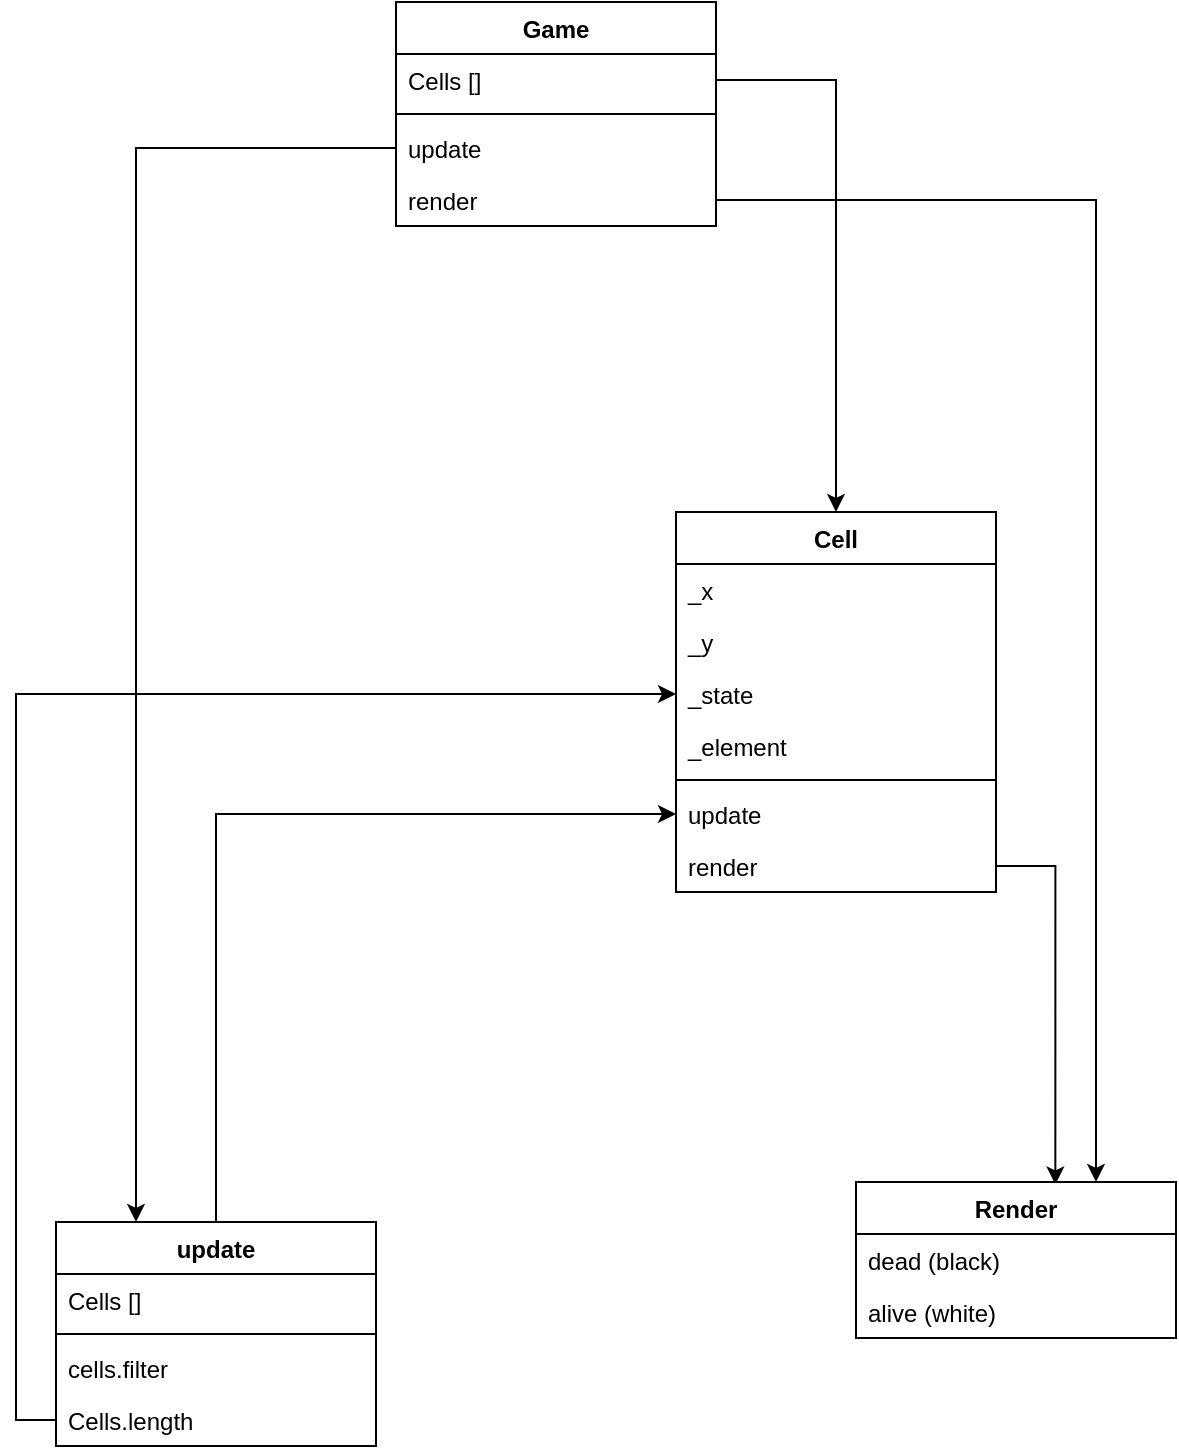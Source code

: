 <mxfile version="14.5.4" type="device"><diagram id="m9VHZ8ccbnxekbx0TsiB" name="Page-1"><mxGraphModel dx="794" dy="480" grid="1" gridSize="10" guides="1" tooltips="1" connect="1" arrows="1" fold="1" page="1" pageScale="1" pageWidth="827" pageHeight="1169" math="0" shadow="0"><root><mxCell id="0"/><mxCell id="1" parent="0"/><mxCell id="a9D-U9iC4W8unJGEGqEL-8" style="edgeStyle=orthogonalEdgeStyle;rounded=0;orthogonalLoop=1;jettySize=auto;html=1;exitX=1;exitY=0.5;exitDx=0;exitDy=0;entryX=0.5;entryY=0;entryDx=0;entryDy=0;" edge="1" parent="1" source="a9D-U9iC4W8unJGEGqEL-11" target="a9D-U9iC4W8unJGEGqEL-16"><mxGeometry relative="1" as="geometry"><mxPoint x="550" y="209" as="sourcePoint"/><mxPoint x="496" y="393" as="targetPoint"/></mxGeometry></mxCell><mxCell id="a9D-U9iC4W8unJGEGqEL-10" value="Game" style="swimlane;fontStyle=1;align=center;verticalAlign=top;childLayout=stackLayout;horizontal=1;startSize=26;horizontalStack=0;resizeParent=1;resizeParentMax=0;resizeLast=0;collapsible=1;marginBottom=0;" vertex="1" parent="1"><mxGeometry x="260" y="170" width="160" height="112" as="geometry"/></mxCell><mxCell id="a9D-U9iC4W8unJGEGqEL-11" value="Cells []" style="text;strokeColor=none;fillColor=none;align=left;verticalAlign=top;spacingLeft=4;spacingRight=4;overflow=hidden;rotatable=0;points=[[0,0.5],[1,0.5]];portConstraint=eastwest;" vertex="1" parent="a9D-U9iC4W8unJGEGqEL-10"><mxGeometry y="26" width="160" height="26" as="geometry"/></mxCell><mxCell id="a9D-U9iC4W8unJGEGqEL-12" value="" style="line;strokeWidth=1;fillColor=none;align=left;verticalAlign=middle;spacingTop=-1;spacingLeft=3;spacingRight=3;rotatable=0;labelPosition=right;points=[];portConstraint=eastwest;" vertex="1" parent="a9D-U9iC4W8unJGEGqEL-10"><mxGeometry y="52" width="160" height="8" as="geometry"/></mxCell><mxCell id="a9D-U9iC4W8unJGEGqEL-15" value="update" style="text;strokeColor=none;fillColor=none;align=left;verticalAlign=top;spacingLeft=4;spacingRight=4;overflow=hidden;rotatable=0;points=[[0,0.5],[1,0.5]];portConstraint=eastwest;" vertex="1" parent="a9D-U9iC4W8unJGEGqEL-10"><mxGeometry y="60" width="160" height="26" as="geometry"/></mxCell><mxCell id="a9D-U9iC4W8unJGEGqEL-13" value="render" style="text;strokeColor=none;fillColor=none;align=left;verticalAlign=top;spacingLeft=4;spacingRight=4;overflow=hidden;rotatable=0;points=[[0,0.5],[1,0.5]];portConstraint=eastwest;" vertex="1" parent="a9D-U9iC4W8unJGEGqEL-10"><mxGeometry y="86" width="160" height="26" as="geometry"/></mxCell><mxCell id="a9D-U9iC4W8unJGEGqEL-16" value="Cell" style="swimlane;fontStyle=1;align=center;verticalAlign=top;childLayout=stackLayout;horizontal=1;startSize=26;horizontalStack=0;resizeParent=1;resizeParentMax=0;resizeLast=0;collapsible=1;marginBottom=0;" vertex="1" parent="1"><mxGeometry x="400" y="425" width="160" height="190" as="geometry"/></mxCell><mxCell id="a9D-U9iC4W8unJGEGqEL-17" value="_x" style="text;strokeColor=none;fillColor=none;align=left;verticalAlign=top;spacingLeft=4;spacingRight=4;overflow=hidden;rotatable=0;points=[[0,0.5],[1,0.5]];portConstraint=eastwest;" vertex="1" parent="a9D-U9iC4W8unJGEGqEL-16"><mxGeometry y="26" width="160" height="26" as="geometry"/></mxCell><mxCell id="a9D-U9iC4W8unJGEGqEL-26" value="_y" style="text;strokeColor=none;fillColor=none;align=left;verticalAlign=top;spacingLeft=4;spacingRight=4;overflow=hidden;rotatable=0;points=[[0,0.5],[1,0.5]];portConstraint=eastwest;" vertex="1" parent="a9D-U9iC4W8unJGEGqEL-16"><mxGeometry y="52" width="160" height="26" as="geometry"/></mxCell><mxCell id="a9D-U9iC4W8unJGEGqEL-27" value="_state" style="text;strokeColor=none;fillColor=none;align=left;verticalAlign=top;spacingLeft=4;spacingRight=4;overflow=hidden;rotatable=0;points=[[0,0.5],[1,0.5]];portConstraint=eastwest;" vertex="1" parent="a9D-U9iC4W8unJGEGqEL-16"><mxGeometry y="78" width="160" height="26" as="geometry"/></mxCell><mxCell id="a9D-U9iC4W8unJGEGqEL-25" value="_element" style="text;strokeColor=none;fillColor=none;align=left;verticalAlign=top;spacingLeft=4;spacingRight=4;overflow=hidden;rotatable=0;points=[[0,0.5],[1,0.5]];portConstraint=eastwest;" vertex="1" parent="a9D-U9iC4W8unJGEGqEL-16"><mxGeometry y="104" width="160" height="26" as="geometry"/></mxCell><mxCell id="a9D-U9iC4W8unJGEGqEL-18" value="" style="line;strokeWidth=1;fillColor=none;align=left;verticalAlign=middle;spacingTop=-1;spacingLeft=3;spacingRight=3;rotatable=0;labelPosition=right;points=[];portConstraint=eastwest;" vertex="1" parent="a9D-U9iC4W8unJGEGqEL-16"><mxGeometry y="130" width="160" height="8" as="geometry"/></mxCell><mxCell id="a9D-U9iC4W8unJGEGqEL-21" value="update" style="text;strokeColor=none;fillColor=none;align=left;verticalAlign=top;spacingLeft=4;spacingRight=4;overflow=hidden;rotatable=0;points=[[0,0.5],[1,0.5]];portConstraint=eastwest;" vertex="1" parent="a9D-U9iC4W8unJGEGqEL-16"><mxGeometry y="138" width="160" height="26" as="geometry"/></mxCell><mxCell id="a9D-U9iC4W8unJGEGqEL-19" value="render" style="text;strokeColor=none;fillColor=none;align=left;verticalAlign=top;spacingLeft=4;spacingRight=4;overflow=hidden;rotatable=0;points=[[0,0.5],[1,0.5]];portConstraint=eastwest;" vertex="1" parent="a9D-U9iC4W8unJGEGqEL-16"><mxGeometry y="164" width="160" height="26" as="geometry"/></mxCell><mxCell id="a9D-U9iC4W8unJGEGqEL-42" style="edgeStyle=orthogonalEdgeStyle;rounded=0;orthogonalLoop=1;jettySize=auto;html=1;exitX=0.5;exitY=0;exitDx=0;exitDy=0;" edge="1" parent="1" source="a9D-U9iC4W8unJGEGqEL-28" target="a9D-U9iC4W8unJGEGqEL-21"><mxGeometry relative="1" as="geometry"/></mxCell><mxCell id="a9D-U9iC4W8unJGEGqEL-28" value="update" style="swimlane;fontStyle=1;align=center;verticalAlign=top;childLayout=stackLayout;horizontal=1;startSize=26;horizontalStack=0;resizeParent=1;resizeParentMax=0;resizeLast=0;collapsible=1;marginBottom=0;" vertex="1" parent="1"><mxGeometry x="90" y="780" width="160" height="112" as="geometry"/></mxCell><mxCell id="a9D-U9iC4W8unJGEGqEL-29" value="Cells []" style="text;strokeColor=none;fillColor=none;align=left;verticalAlign=top;spacingLeft=4;spacingRight=4;overflow=hidden;rotatable=0;points=[[0,0.5],[1,0.5]];portConstraint=eastwest;" vertex="1" parent="a9D-U9iC4W8unJGEGqEL-28"><mxGeometry y="26" width="160" height="26" as="geometry"/></mxCell><mxCell id="a9D-U9iC4W8unJGEGqEL-30" value="" style="line;strokeWidth=1;fillColor=none;align=left;verticalAlign=middle;spacingTop=-1;spacingLeft=3;spacingRight=3;rotatable=0;labelPosition=right;points=[];portConstraint=eastwest;" vertex="1" parent="a9D-U9iC4W8unJGEGqEL-28"><mxGeometry y="52" width="160" height="8" as="geometry"/></mxCell><mxCell id="a9D-U9iC4W8unJGEGqEL-31" value="cells.filter" style="text;strokeColor=none;fillColor=none;align=left;verticalAlign=top;spacingLeft=4;spacingRight=4;overflow=hidden;rotatable=0;points=[[0,0.5],[1,0.5]];portConstraint=eastwest;" vertex="1" parent="a9D-U9iC4W8unJGEGqEL-28"><mxGeometry y="60" width="160" height="26" as="geometry"/></mxCell><mxCell id="a9D-U9iC4W8unJGEGqEL-33" value="Cells.length" style="text;strokeColor=none;fillColor=none;align=left;verticalAlign=top;spacingLeft=4;spacingRight=4;overflow=hidden;rotatable=0;points=[[0,0.5],[1,0.5]];portConstraint=eastwest;" vertex="1" parent="a9D-U9iC4W8unJGEGqEL-28"><mxGeometry y="86" width="160" height="26" as="geometry"/></mxCell><mxCell id="a9D-U9iC4W8unJGEGqEL-34" style="edgeStyle=orthogonalEdgeStyle;rounded=0;orthogonalLoop=1;jettySize=auto;html=1;entryX=0;entryY=0.5;entryDx=0;entryDy=0;exitX=0;exitY=0.5;exitDx=0;exitDy=0;" edge="1" parent="1" source="a9D-U9iC4W8unJGEGqEL-33" target="a9D-U9iC4W8unJGEGqEL-27"><mxGeometry relative="1" as="geometry"/></mxCell><mxCell id="a9D-U9iC4W8unJGEGqEL-35" style="edgeStyle=orthogonalEdgeStyle;rounded=0;orthogonalLoop=1;jettySize=auto;html=1;entryX=0.623;entryY=0.016;entryDx=0;entryDy=0;entryPerimeter=0;exitX=1;exitY=0.5;exitDx=0;exitDy=0;" edge="1" parent="1" source="a9D-U9iC4W8unJGEGqEL-19" target="a9D-U9iC4W8unJGEGqEL-36"><mxGeometry relative="1" as="geometry"><mxPoint x="590" y="750" as="targetPoint"/></mxGeometry></mxCell><mxCell id="a9D-U9iC4W8unJGEGqEL-36" value="Render" style="swimlane;fontStyle=1;align=center;verticalAlign=top;childLayout=stackLayout;horizontal=1;startSize=26;horizontalStack=0;resizeParent=1;resizeParentMax=0;resizeLast=0;collapsible=1;marginBottom=0;" vertex="1" parent="1"><mxGeometry x="490" y="760" width="160" height="78" as="geometry"/></mxCell><mxCell id="a9D-U9iC4W8unJGEGqEL-37" value="dead (black)" style="text;strokeColor=none;fillColor=none;align=left;verticalAlign=top;spacingLeft=4;spacingRight=4;overflow=hidden;rotatable=0;points=[[0,0.5],[1,0.5]];portConstraint=eastwest;" vertex="1" parent="a9D-U9iC4W8unJGEGqEL-36"><mxGeometry y="26" width="160" height="26" as="geometry"/></mxCell><mxCell id="a9D-U9iC4W8unJGEGqEL-40" value="alive (white)" style="text;strokeColor=none;fillColor=none;align=left;verticalAlign=top;spacingLeft=4;spacingRight=4;overflow=hidden;rotatable=0;points=[[0,0.5],[1,0.5]];portConstraint=eastwest;" vertex="1" parent="a9D-U9iC4W8unJGEGqEL-36"><mxGeometry y="52" width="160" height="26" as="geometry"/></mxCell><mxCell id="a9D-U9iC4W8unJGEGqEL-41" style="edgeStyle=orthogonalEdgeStyle;rounded=0;orthogonalLoop=1;jettySize=auto;html=1;exitX=0;exitY=0.5;exitDx=0;exitDy=0;entryX=0.25;entryY=0;entryDx=0;entryDy=0;" edge="1" parent="1" source="a9D-U9iC4W8unJGEGqEL-15" target="a9D-U9iC4W8unJGEGqEL-28"><mxGeometry relative="1" as="geometry"><mxPoint x="200" y="680" as="targetPoint"/></mxGeometry></mxCell><mxCell id="a9D-U9iC4W8unJGEGqEL-44" style="edgeStyle=orthogonalEdgeStyle;rounded=0;orthogonalLoop=1;jettySize=auto;html=1;exitX=1;exitY=0.5;exitDx=0;exitDy=0;entryX=0.75;entryY=0;entryDx=0;entryDy=0;" edge="1" parent="1" source="a9D-U9iC4W8unJGEGqEL-13" target="a9D-U9iC4W8unJGEGqEL-36"><mxGeometry relative="1" as="geometry"/></mxCell></root></mxGraphModel></diagram></mxfile>